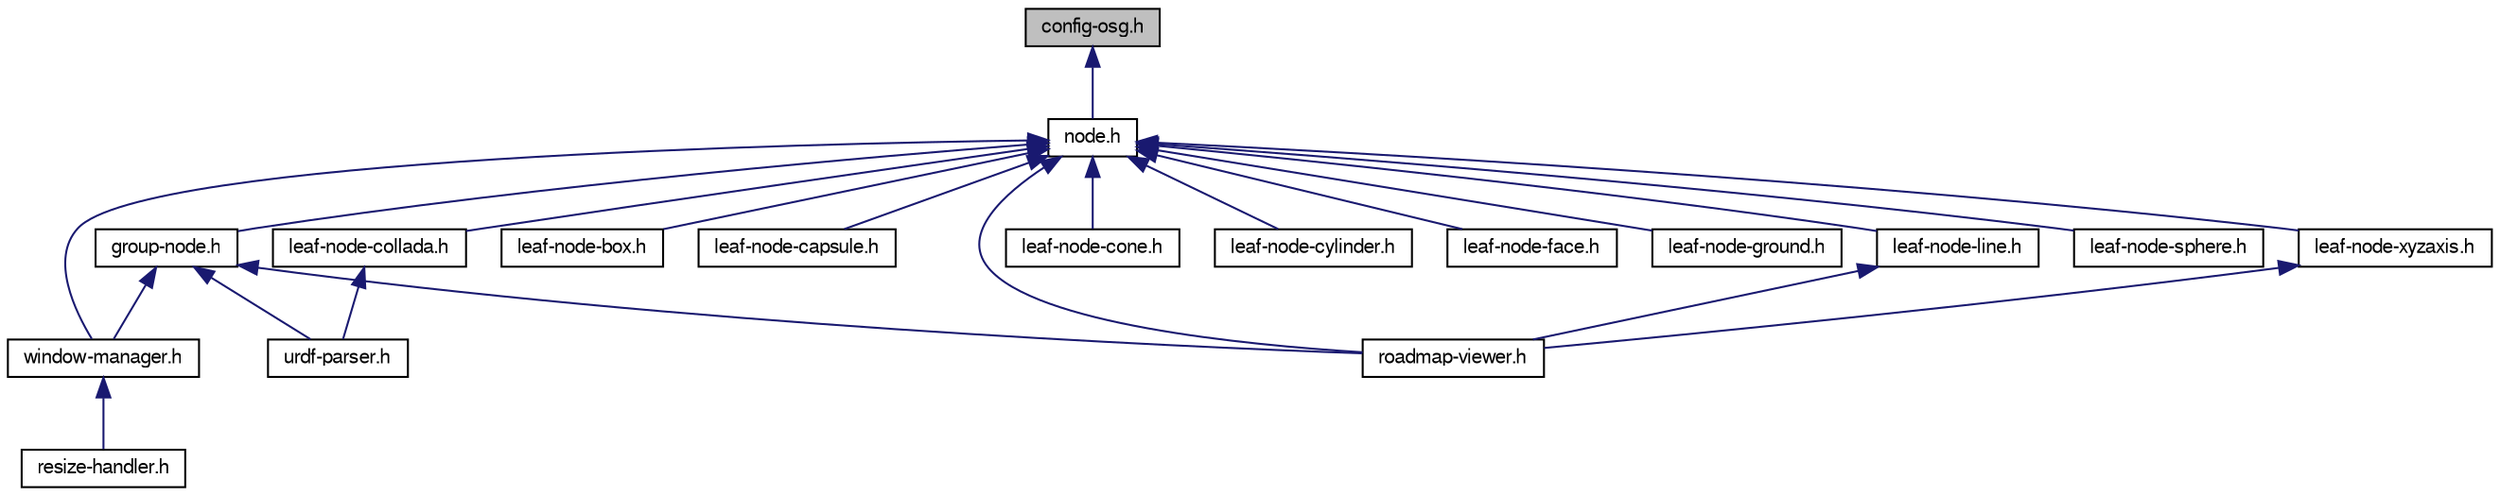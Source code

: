 digraph "config-osg.h"
{
  edge [fontname="FreeSans",fontsize="10",labelfontname="FreeSans",labelfontsize="10"];
  node [fontname="FreeSans",fontsize="10",shape=record];
  Node1 [label="config-osg.h",height=0.2,width=0.4,color="black", fillcolor="grey75", style="filled" fontcolor="black"];
  Node1 -> Node2 [dir="back",color="midnightblue",fontsize="10",style="solid",fontname="FreeSans"];
  Node2 [label="node.h",height=0.2,width=0.4,color="black", fillcolor="white", style="filled",URL="$a00029.html"];
  Node2 -> Node3 [dir="back",color="midnightblue",fontsize="10",style="solid",fontname="FreeSans"];
  Node3 [label="group-node.h",height=0.2,width=0.4,color="black", fillcolor="white", style="filled",URL="$a00017.html"];
  Node3 -> Node4 [dir="back",color="midnightblue",fontsize="10",style="solid",fontname="FreeSans"];
  Node4 [label="window-manager.h",height=0.2,width=0.4,color="black", fillcolor="white", style="filled",URL="$a00034.html"];
  Node4 -> Node5 [dir="back",color="midnightblue",fontsize="10",style="solid",fontname="FreeSans"];
  Node5 [label="resize-handler.h",height=0.2,width=0.4,color="black", fillcolor="white", style="filled",URL="$a00031.html"];
  Node3 -> Node6 [dir="back",color="midnightblue",fontsize="10",style="solid",fontname="FreeSans"];
  Node6 [label="roadmap-viewer.h",height=0.2,width=0.4,color="black", fillcolor="white", style="filled",URL="$a00032.html"];
  Node3 -> Node7 [dir="back",color="midnightblue",fontsize="10",style="solid",fontname="FreeSans"];
  Node7 [label="urdf-parser.h",height=0.2,width=0.4,color="black", fillcolor="white", style="filled",URL="$a00033.html"];
  Node2 -> Node8 [dir="back",color="midnightblue",fontsize="10",style="solid",fontname="FreeSans"];
  Node8 [label="leaf-node-box.h",height=0.2,width=0.4,color="black", fillcolor="white", style="filled",URL="$a00018.html"];
  Node2 -> Node9 [dir="back",color="midnightblue",fontsize="10",style="solid",fontname="FreeSans"];
  Node9 [label="leaf-node-capsule.h",height=0.2,width=0.4,color="black", fillcolor="white", style="filled",URL="$a00019.html"];
  Node2 -> Node10 [dir="back",color="midnightblue",fontsize="10",style="solid",fontname="FreeSans"];
  Node10 [label="leaf-node-collada.h",height=0.2,width=0.4,color="black", fillcolor="white", style="filled",URL="$a00020.html"];
  Node10 -> Node7 [dir="back",color="midnightblue",fontsize="10",style="solid",fontname="FreeSans"];
  Node2 -> Node11 [dir="back",color="midnightblue",fontsize="10",style="solid",fontname="FreeSans"];
  Node11 [label="leaf-node-cone.h",height=0.2,width=0.4,color="black", fillcolor="white", style="filled",URL="$a00021.html"];
  Node2 -> Node12 [dir="back",color="midnightblue",fontsize="10",style="solid",fontname="FreeSans"];
  Node12 [label="leaf-node-cylinder.h",height=0.2,width=0.4,color="black", fillcolor="white", style="filled",URL="$a00022.html"];
  Node2 -> Node13 [dir="back",color="midnightblue",fontsize="10",style="solid",fontname="FreeSans"];
  Node13 [label="leaf-node-face.h",height=0.2,width=0.4,color="black", fillcolor="white", style="filled",URL="$a00023.html"];
  Node2 -> Node14 [dir="back",color="midnightblue",fontsize="10",style="solid",fontname="FreeSans"];
  Node14 [label="leaf-node-ground.h",height=0.2,width=0.4,color="black", fillcolor="white", style="filled",URL="$a00024.html"];
  Node2 -> Node15 [dir="back",color="midnightblue",fontsize="10",style="solid",fontname="FreeSans"];
  Node15 [label="leaf-node-line.h",height=0.2,width=0.4,color="black", fillcolor="white", style="filled",URL="$a00025.html"];
  Node15 -> Node6 [dir="back",color="midnightblue",fontsize="10",style="solid",fontname="FreeSans"];
  Node2 -> Node16 [dir="back",color="midnightblue",fontsize="10",style="solid",fontname="FreeSans"];
  Node16 [label="leaf-node-sphere.h",height=0.2,width=0.4,color="black", fillcolor="white", style="filled",URL="$a00026.html"];
  Node2 -> Node17 [dir="back",color="midnightblue",fontsize="10",style="solid",fontname="FreeSans"];
  Node17 [label="leaf-node-xyzaxis.h",height=0.2,width=0.4,color="black", fillcolor="white", style="filled",URL="$a00027.html"];
  Node17 -> Node6 [dir="back",color="midnightblue",fontsize="10",style="solid",fontname="FreeSans"];
  Node2 -> Node4 [dir="back",color="midnightblue",fontsize="10",style="solid",fontname="FreeSans"];
  Node2 -> Node6 [dir="back",color="midnightblue",fontsize="10",style="solid",fontname="FreeSans"];
}
